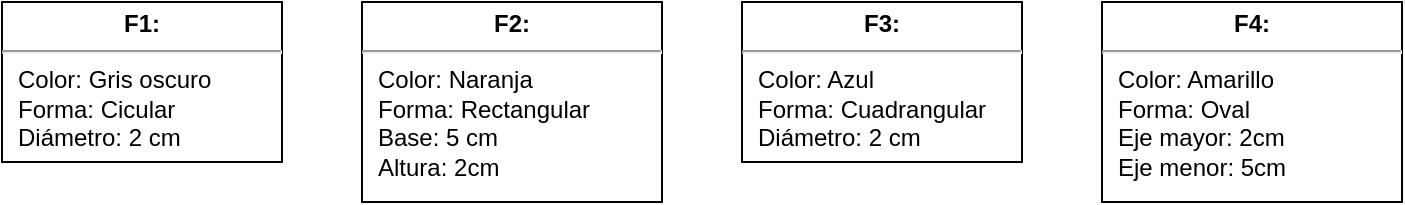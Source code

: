 <mxfile>
    <diagram id="osjvPppNyLrmpEX8UjQP" name="Page-1">
        <mxGraphModel dx="746" dy="568" grid="1" gridSize="10" guides="1" tooltips="1" connect="1" arrows="1" fold="1" page="1" pageScale="1" pageWidth="827" pageHeight="1169" math="0" shadow="0">
            <root>
                <mxCell id="0"/>
                <mxCell id="1" parent="0"/>
                <mxCell id="2" value="&lt;p style=&quot;margin:0px;margin-top:4px;text-align:center;&quot;&gt;&lt;b style=&quot;background-color: initial;&quot;&gt;F1:&lt;/b&gt;&lt;br&gt;&lt;/p&gt;&lt;hr&gt;&lt;p style=&quot;margin: 0px 0px 0px 8px;&quot;&gt;Color: Gris oscuro&lt;br&gt;Forma: Cicular&lt;/p&gt;&lt;p style=&quot;margin: 0px 0px 0px 8px;&quot;&gt;Diámetro: 2 cm&lt;/p&gt;" style="verticalAlign=top;align=left;overflow=fill;fontSize=12;fontFamily=Helvetica;html=1;" vertex="1" parent="1">
                    <mxGeometry x="50" y="400" width="140" height="80" as="geometry"/>
                </mxCell>
                <mxCell id="3" value="&lt;p style=&quot;margin:0px;margin-top:4px;text-align:center;&quot;&gt;&lt;b style=&quot;background-color: initial;&quot;&gt;F2:&lt;/b&gt;&lt;br&gt;&lt;/p&gt;&lt;hr&gt;&lt;p style=&quot;margin: 0px 0px 0px 8px;&quot;&gt;Color: Naranja&lt;br&gt;Forma: Rectangular&lt;/p&gt;&lt;p style=&quot;margin: 0px 0px 0px 8px;&quot;&gt;Base: 5 cm&lt;/p&gt;&lt;p style=&quot;margin: 0px 0px 0px 8px;&quot;&gt;Altura: 2cm&lt;/p&gt;&lt;p style=&quot;margin: 0px 0px 0px 8px;&quot;&gt;&lt;br&gt;&lt;/p&gt;&lt;p style=&quot;margin: 0px 0px 0px 8px;&quot;&gt;&lt;br&gt;&lt;/p&gt;" style="verticalAlign=top;align=left;overflow=fill;fontSize=12;fontFamily=Helvetica;html=1;" vertex="1" parent="1">
                    <mxGeometry x="230" y="400" width="150" height="100" as="geometry"/>
                </mxCell>
                <mxCell id="4" value="&lt;p style=&quot;margin:0px;margin-top:4px;text-align:center;&quot;&gt;&lt;b style=&quot;background-color: initial;&quot;&gt;F3:&lt;/b&gt;&lt;br&gt;&lt;/p&gt;&lt;hr&gt;&lt;p style=&quot;margin: 0px 0px 0px 8px;&quot;&gt;Color: Azul&lt;br&gt;Forma: Cuadrangular&lt;/p&gt;&lt;p style=&quot;margin: 0px 0px 0px 8px;&quot;&gt;Diámetro: 2 cm&lt;/p&gt;" style="verticalAlign=top;align=left;overflow=fill;fontSize=12;fontFamily=Helvetica;html=1;" vertex="1" parent="1">
                    <mxGeometry x="420" y="400" width="140" height="80" as="geometry"/>
                </mxCell>
                <mxCell id="5" value="&lt;p style=&quot;margin:0px;margin-top:4px;text-align:center;&quot;&gt;&lt;b style=&quot;background-color: initial;&quot;&gt;F4:&lt;/b&gt;&lt;br&gt;&lt;/p&gt;&lt;hr&gt;&lt;p style=&quot;margin: 0px 0px 0px 8px;&quot;&gt;Color: Amarillo&lt;br&gt;Forma: Oval&lt;/p&gt;&lt;p style=&quot;margin: 0px 0px 0px 8px;&quot;&gt;Eje mayor: 2cm&lt;/p&gt;&lt;p style=&quot;margin: 0px 0px 0px 8px;&quot;&gt;Eje menor: 5cm&lt;/p&gt;&lt;p style=&quot;margin: 0px 0px 0px 8px;&quot;&gt;&lt;br&gt;&lt;/p&gt;&lt;p style=&quot;margin: 0px 0px 0px 8px;&quot;&gt;&lt;br&gt;&lt;/p&gt;" style="verticalAlign=top;align=left;overflow=fill;fontSize=12;fontFamily=Helvetica;html=1;" vertex="1" parent="1">
                    <mxGeometry x="600" y="400" width="150" height="100" as="geometry"/>
                </mxCell>
            </root>
        </mxGraphModel>
    </diagram>
</mxfile>